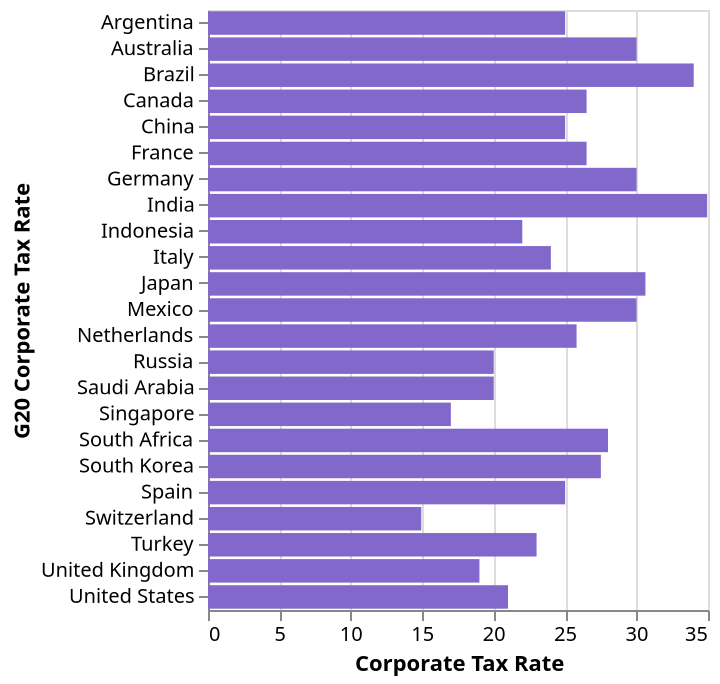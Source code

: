 {
  "$schema": "https://vega.github.io/schema/vega-lite/v5.json",
  "description": "A simple bar chart with embedded data.",
  "data": {
    "values": [
      {
        "Country": "Argentina",
        "Corporate Tax Rate": 25.0
      },
      {
        "Country": "Australia",
        "Corporate Tax Rate": 30.0
      },
      {
        "Country": "Brazil",
        "Corporate Tax Rate": 34.0
      },
      {
        "Country": "Canada",
        "Corporate Tax Rate": 26.5
      },
      {
        "Country": "China",
        "Corporate Tax Rate": 25.0
      },
      {
        "Country": "France",
        "Corporate Tax Rate": 26.5
      },
      {
        "Country": "Germany",
        "Corporate Tax Rate": 30.0
      },
      {
        "Country": "India",
        "Corporate Tax Rate": 34.94
      },
      {
        "Country": "Indonesia",
        "Corporate Tax Rate": 22.0
      },
      {
        "Country": "Italy",
        "Corporate Tax Rate": 24.0
      },
      {
        "Country": "Japan",
        "Corporate Tax Rate": 30.62
      },
      {
        "Country": "Mexico",
        "Corporate Tax Rate": 30.0
      },
      {
        "Country": "Netherlands",
        "Corporate Tax Rate": 25.8
      },
      {
        "Country": "Russia",
        "Corporate Tax Rate": 20.0
      },
      {
        "Country": "Saudi Arabia",
        "Corporate Tax Rate": 20.0
      },
      {
        "Country": "Singapore",
        "Corporate Tax Rate": 17.0
      },
      {
        "Country": "South Africa",
        "Corporate Tax Rate": 28.0
      },
      {
        "Country": "South Korea",
        "Corporate Tax Rate": 27.5
      },
      {
        "Country": "Spain",
        "Corporate Tax Rate": 25.0
      },
      {
        "Country": "Switzerland",
        "Corporate Tax Rate": 14.93
      },
      {
        "Country": "Turkey",
        "Corporate Tax Rate": 23.0
      },
      {
        "Country": "United Kingdom",
        "Corporate Tax Rate": 19.0
      },
      {
        "Country": "United States",
        "Corporate Tax Rate": 21.0
      }
    ]
  },
  "mark": {
    "type": "bar",
    "color": "#8268ca",
    "strokeWidth": 2,
    "opacity": 1
  },
  "height": 300,
  "width": 250,
  "encoding": {
    "x": {
      "field": "Corporate Tax Rate",
      "type": "quantitative"
    },
    "y": {
      "field": "Country",
      "type": "ordinal",
      "title": "G20 Corporate Tax Rate"
    }
  }
}